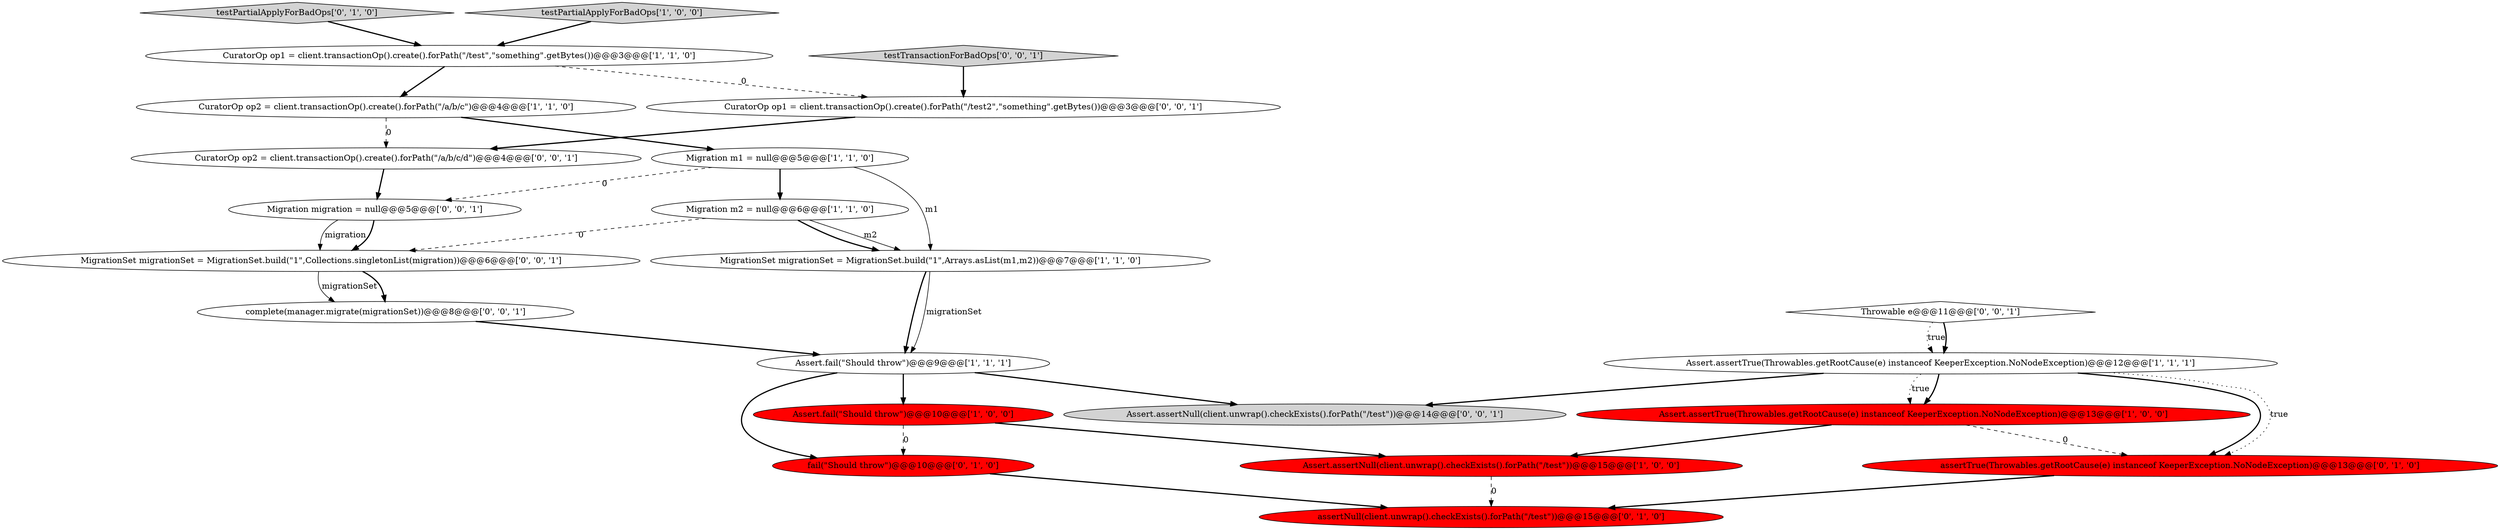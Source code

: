 digraph {
14 [style = filled, label = "testPartialApplyForBadOps['0', '1', '0']", fillcolor = lightgray, shape = diamond image = "AAA0AAABBB2BBB"];
18 [style = filled, label = "complete(manager.migrate(migrationSet))@@@8@@@['0', '0', '1']", fillcolor = white, shape = ellipse image = "AAA0AAABBB3BBB"];
21 [style = filled, label = "Throwable e@@@11@@@['0', '0', '1']", fillcolor = white, shape = diamond image = "AAA0AAABBB3BBB"];
12 [style = filled, label = "assertNull(client.unwrap().checkExists().forPath(\"/test\"))@@@15@@@['0', '1', '0']", fillcolor = red, shape = ellipse image = "AAA1AAABBB2BBB"];
15 [style = filled, label = "Migration migration = null@@@5@@@['0', '0', '1']", fillcolor = white, shape = ellipse image = "AAA0AAABBB3BBB"];
8 [style = filled, label = "CuratorOp op2 = client.transactionOp().create().forPath(\"/a/b/c\")@@@4@@@['1', '1', '0']", fillcolor = white, shape = ellipse image = "AAA0AAABBB1BBB"];
11 [style = filled, label = "fail(\"Should throw\")@@@10@@@['0', '1', '0']", fillcolor = red, shape = ellipse image = "AAA1AAABBB2BBB"];
6 [style = filled, label = "Migration m1 = null@@@5@@@['1', '1', '0']", fillcolor = white, shape = ellipse image = "AAA0AAABBB1BBB"];
5 [style = filled, label = "CuratorOp op1 = client.transactionOp().create().forPath(\"/test\",\"something\".getBytes())@@@3@@@['1', '1', '0']", fillcolor = white, shape = ellipse image = "AAA0AAABBB1BBB"];
4 [style = filled, label = "Assert.assertTrue(Throwables.getRootCause(e) instanceof KeeperException.NoNodeException)@@@12@@@['1', '1', '1']", fillcolor = white, shape = ellipse image = "AAA0AAABBB1BBB"];
10 [style = filled, label = "Assert.assertTrue(Throwables.getRootCause(e) instanceof KeeperException.NoNodeException)@@@13@@@['1', '0', '0']", fillcolor = red, shape = ellipse image = "AAA1AAABBB1BBB"];
9 [style = filled, label = "Assert.fail(\"Should throw\")@@@10@@@['1', '0', '0']", fillcolor = red, shape = ellipse image = "AAA1AAABBB1BBB"];
20 [style = filled, label = "MigrationSet migrationSet = MigrationSet.build(\"1\",Collections.singletonList(migration))@@@6@@@['0', '0', '1']", fillcolor = white, shape = ellipse image = "AAA0AAABBB3BBB"];
3 [style = filled, label = "Assert.fail(\"Should throw\")@@@9@@@['1', '1', '1']", fillcolor = white, shape = ellipse image = "AAA0AAABBB1BBB"];
1 [style = filled, label = "MigrationSet migrationSet = MigrationSet.build(\"1\",Arrays.asList(m1,m2))@@@7@@@['1', '1', '0']", fillcolor = white, shape = ellipse image = "AAA0AAABBB1BBB"];
17 [style = filled, label = "CuratorOp op2 = client.transactionOp().create().forPath(\"/a/b/c/d\")@@@4@@@['0', '0', '1']", fillcolor = white, shape = ellipse image = "AAA0AAABBB3BBB"];
16 [style = filled, label = "CuratorOp op1 = client.transactionOp().create().forPath(\"/test2\",\"something\".getBytes())@@@3@@@['0', '0', '1']", fillcolor = white, shape = ellipse image = "AAA0AAABBB3BBB"];
13 [style = filled, label = "assertTrue(Throwables.getRootCause(e) instanceof KeeperException.NoNodeException)@@@13@@@['0', '1', '0']", fillcolor = red, shape = ellipse image = "AAA1AAABBB2BBB"];
7 [style = filled, label = "Assert.assertNull(client.unwrap().checkExists().forPath(\"/test\"))@@@15@@@['1', '0', '0']", fillcolor = red, shape = ellipse image = "AAA1AAABBB1BBB"];
0 [style = filled, label = "testPartialApplyForBadOps['1', '0', '0']", fillcolor = lightgray, shape = diamond image = "AAA0AAABBB1BBB"];
19 [style = filled, label = "Assert.assertNull(client.unwrap().checkExists().forPath(\"/test\"))@@@14@@@['0', '0', '1']", fillcolor = lightgray, shape = ellipse image = "AAA0AAABBB3BBB"];
2 [style = filled, label = "Migration m2 = null@@@6@@@['1', '1', '0']", fillcolor = white, shape = ellipse image = "AAA0AAABBB1BBB"];
22 [style = filled, label = "testTransactionForBadOps['0', '0', '1']", fillcolor = lightgray, shape = diamond image = "AAA0AAABBB3BBB"];
4->10 [style = bold, label=""];
5->8 [style = bold, label=""];
18->3 [style = bold, label=""];
20->18 [style = solid, label="migrationSet"];
2->20 [style = dashed, label="0"];
22->16 [style = bold, label=""];
4->10 [style = dotted, label="true"];
2->1 [style = bold, label=""];
4->13 [style = bold, label=""];
4->19 [style = bold, label=""];
1->3 [style = bold, label=""];
3->11 [style = bold, label=""];
8->6 [style = bold, label=""];
11->12 [style = bold, label=""];
16->17 [style = bold, label=""];
10->13 [style = dashed, label="0"];
9->7 [style = bold, label=""];
15->20 [style = solid, label="migration"];
10->7 [style = bold, label=""];
21->4 [style = dotted, label="true"];
6->2 [style = bold, label=""];
5->16 [style = dashed, label="0"];
3->9 [style = bold, label=""];
20->18 [style = bold, label=""];
4->13 [style = dotted, label="true"];
6->1 [style = solid, label="m1"];
13->12 [style = bold, label=""];
3->19 [style = bold, label=""];
6->15 [style = dashed, label="0"];
15->20 [style = bold, label=""];
17->15 [style = bold, label=""];
7->12 [style = dashed, label="0"];
9->11 [style = dashed, label="0"];
8->17 [style = dashed, label="0"];
21->4 [style = bold, label=""];
1->3 [style = solid, label="migrationSet"];
2->1 [style = solid, label="m2"];
0->5 [style = bold, label=""];
14->5 [style = bold, label=""];
}
